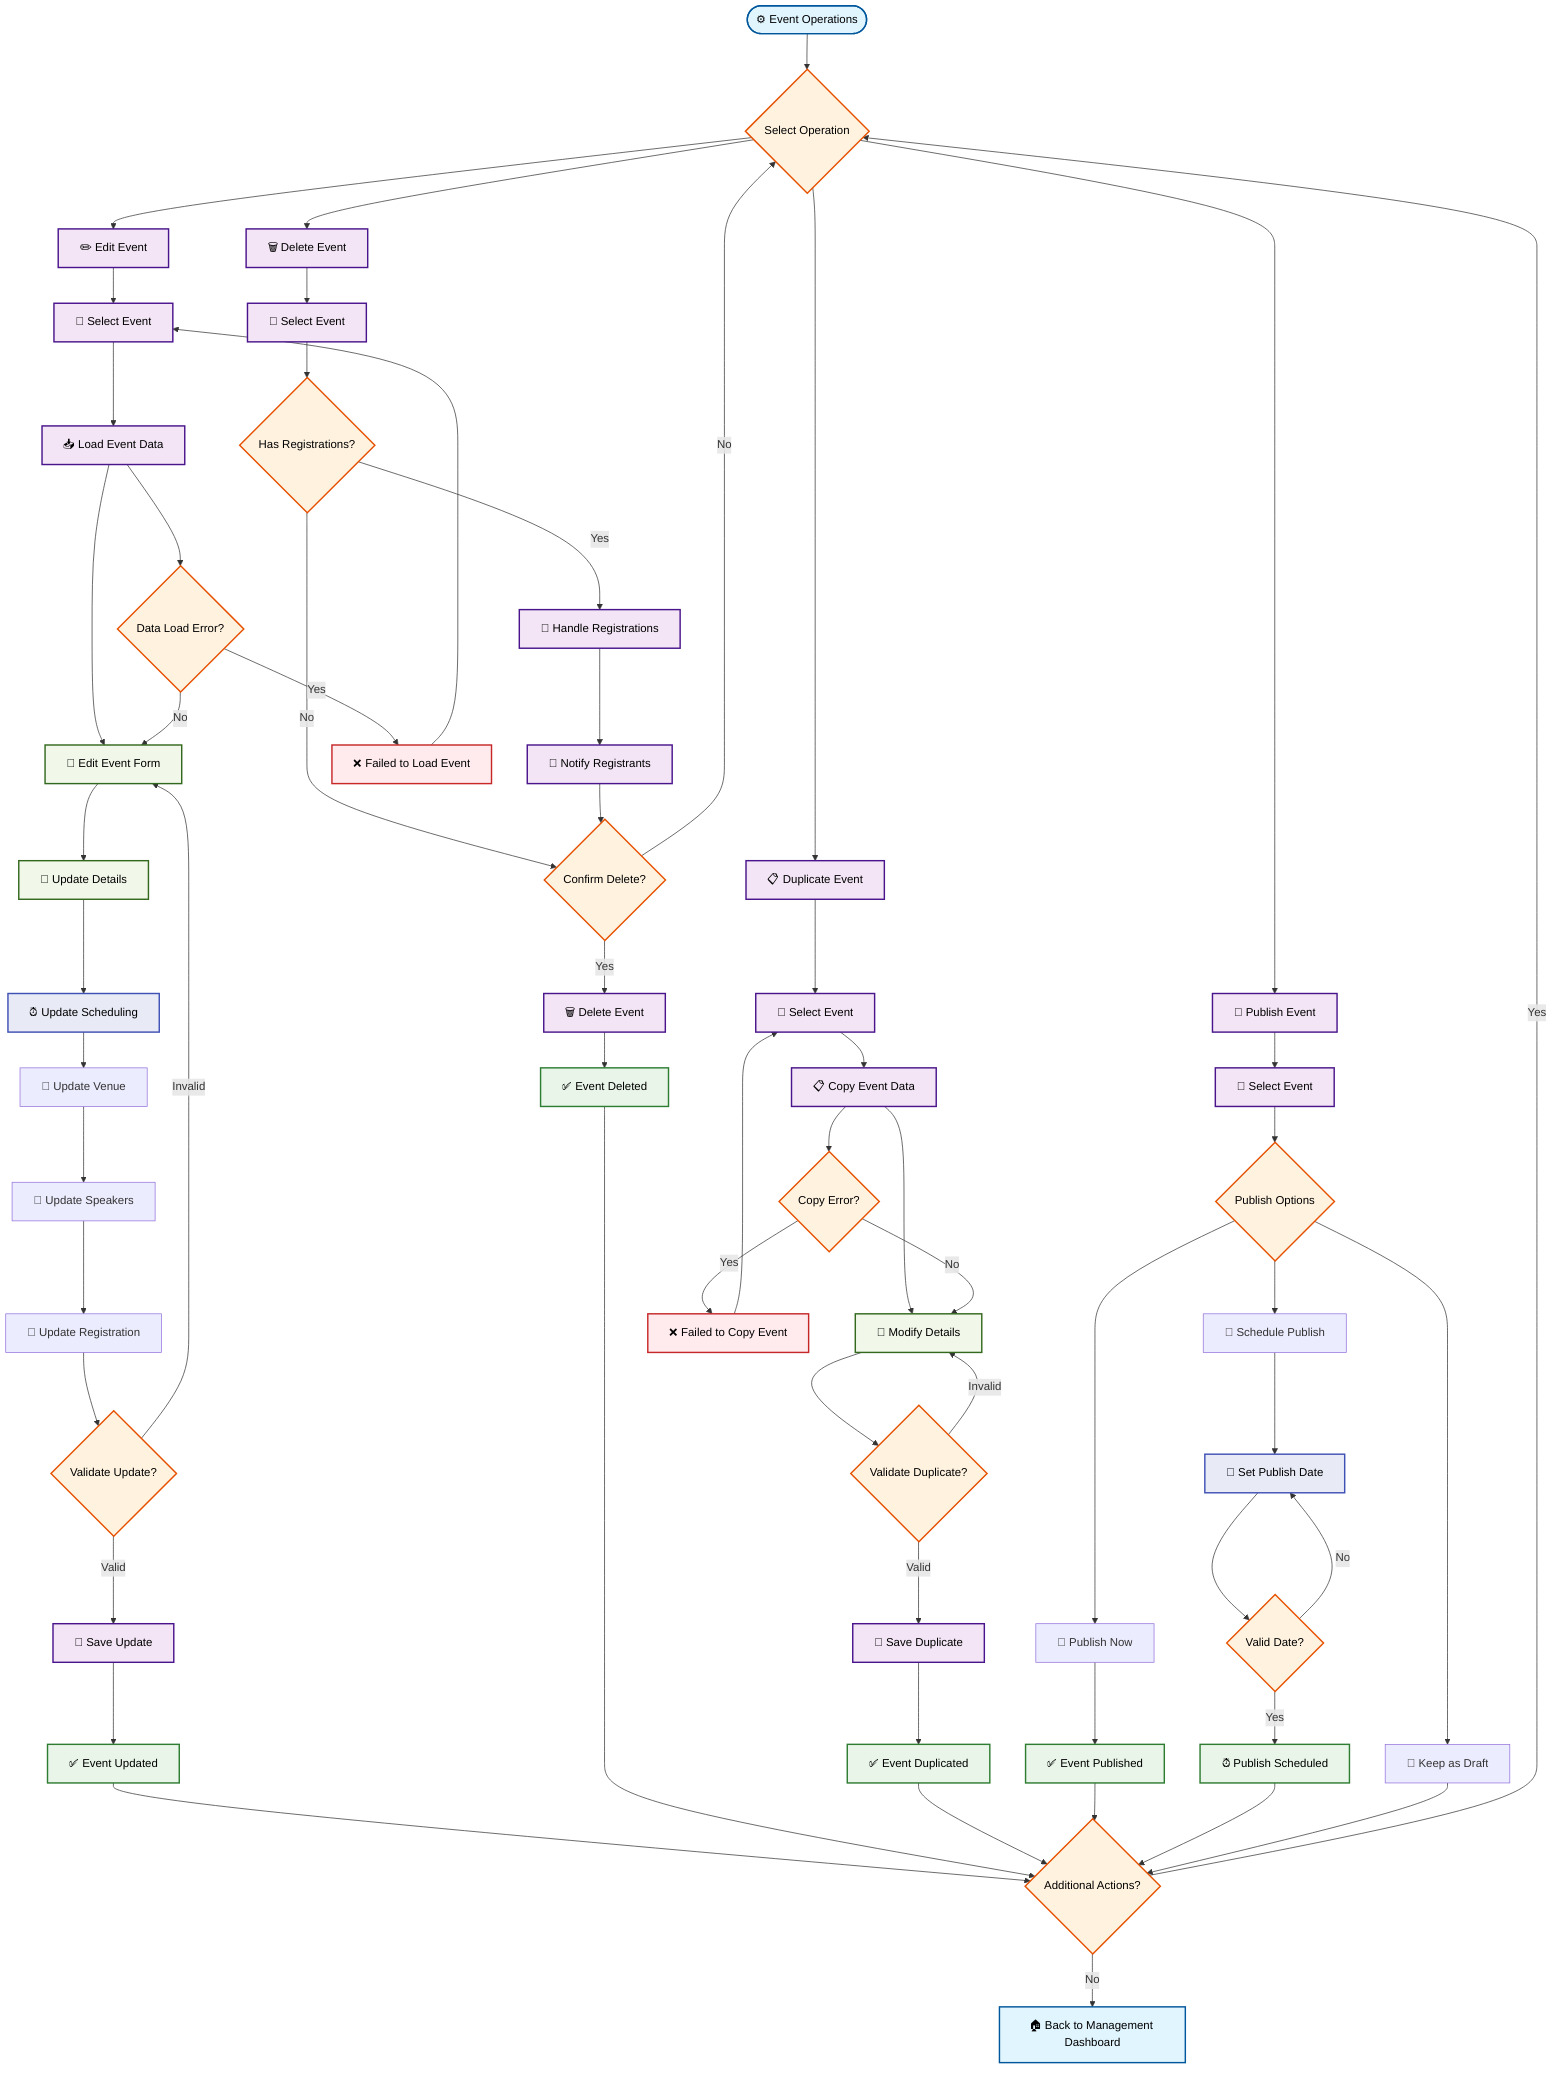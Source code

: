 flowchart TD
    %% Event Operations Flow - Edit, Delete, Duplicate, Publish
    
    Start([⚙️ Event Operations]) --> OperationsMenu{Select Operation}
    
    %% Main Operations
    OperationsMenu --> EditEvent[✏️ Edit Event]
    OperationsMenu --> DeleteEvent[🗑️ Delete Event]
    OperationsMenu --> DuplicateEvent[📋 Duplicate Event]
    OperationsMenu --> PublishEvent[📢 Publish Event]
    
    %% Edit Event Flow
    EditEvent --> SelectEditEvent[🎯 Select Event]
    SelectEditEvent --> LoadEventData[📥 Load Event Data]
    LoadEventData --> EditEventForm[📝 Edit Event Form]
    EditEventForm --> UpdateEventDetails[📝 Update Details]
    UpdateEventDetails --> UpdateScheduling[⏰ Update Scheduling]
    UpdateScheduling --> UpdateVenue[🏢 Update Venue]
    UpdateVenue --> UpdateSpeakers[👤 Update Speakers]
    UpdateSpeakers --> UpdateRegistration[👥 Update Registration]
    UpdateRegistration --> ValidateEventUpdate{Validate Update?}
    ValidateEventUpdate -->|Invalid| EditEventForm
    ValidateEventUpdate -->|Valid| SaveEventUpdate[💾 Save Update]
    SaveEventUpdate --> EventUpdated[✅ Event Updated]
    
    %% Delete Event Flow
    DeleteEvent --> SelectDeleteEvent[🎯 Select Event]
    SelectDeleteEvent --> CheckRegistrations{Has Registrations?}
    CheckRegistrations -->|Yes| HandleRegistrations[👥 Handle Registrations]
    CheckRegistrations -->|No| ConfirmEventDelete{Confirm Delete?}
    HandleRegistrations --> NotifyRegistrants[📧 Notify Registrants]
    NotifyRegistrants --> ConfirmEventDelete
    ConfirmEventDelete -->|No| OperationsMenu
    ConfirmEventDelete -->|Yes| DeleteEventData[🗑️ Delete Event]
    DeleteEventData --> EventDeleted[✅ Event Deleted]
    
    %% Duplicate Event Flow
    DuplicateEvent --> SelectDuplicateEvent[🎯 Select Event]
    SelectDuplicateEvent --> CopyEventData[📋 Copy Event Data]
    CopyEventData --> ModifyDuplicateDetails[📝 Modify Details]
    ModifyDuplicateDetails --> ValidateDuplicate{Validate Duplicate?}
    ValidateDuplicate -->|Invalid| ModifyDuplicateDetails
    ValidateDuplicate -->|Valid| SaveDuplicateEvent[💾 Save Duplicate]
    SaveDuplicateEvent --> EventDuplicated[✅ Event Duplicated]
    
    %% Publish Event Flow
    PublishEvent --> SelectPublishEvent[🎯 Select Event]
    SelectPublishEvent --> PublishOptions{Publish Options}
    PublishOptions --> PublishNow[📢 Publish Now]
    PublishOptions --> SchedulePublish[📅 Schedule Publish]
    PublishOptions --> DraftMode[📝 Keep as Draft]
    
    PublishNow --> EventPublished[✅ Event Published]
    SchedulePublish --> SetPublishDate[📅 Set Publish Date]
    SetPublishDate --> ValidatePublishDate{Valid Date?}
    ValidatePublishDate -->|No| SetPublishDate
    ValidatePublishDate -->|Yes| PublishScheduled[⏰ Publish Scheduled]
    
    %% Additional Operations
    EventUpdated --> AdditionalActions{Additional Actions?}
    EventDeleted --> AdditionalActions
    EventDuplicated --> AdditionalActions
    EventPublished --> AdditionalActions
    PublishScheduled --> AdditionalActions
    DraftMode --> AdditionalActions
    
    AdditionalActions -->|Yes| OperationsMenu
    AdditionalActions -->|No| Dashboard[🏠 Back to Management Dashboard]
    
    %% Error Handling
    LoadEventData --> DataLoadError{Data Load Error?}
    DataLoadError -->|Yes| LoadErrorMessage[❌ Failed to Load Event]
    DataLoadError -->|No| EditEventForm
    LoadErrorMessage --> SelectEditEvent
    
    CopyEventData --> CopyError{Copy Error?}
    CopyError -->|Yes| CopyErrorMessage[❌ Failed to Copy Event]
    CopyError -->|No| ModifyDuplicateDetails
    CopyErrorMessage --> SelectDuplicateEvent
    
    %% Styling
    classDef startEnd fill:#e1f5fe,stroke:#01579b,stroke-width:2px,color:#000
    classDef process fill:#f3e5f5,stroke:#4a148c,stroke-width:2px,color:#000
    classDef decision fill:#fff3e0,stroke:#e65100,stroke-width:2px,color:#000
    classDef success fill:#e8f5e8,stroke:#2e7d32,stroke-width:2px,color:#000
    classDef error fill:#ffebee,stroke:#c62828,stroke-width:2px,color:#000
    classDef form fill:#f1f8e9,stroke:#33691e,stroke-width:2px,color:#000
    classDef schedule fill:#e8eaf6,stroke:#3f51b5,stroke-width:2px,color:#000
    
    class Start,Dashboard startEnd
    class EditEvent,DeleteEvent,DuplicateEvent,PublishEvent,SelectEditEvent,LoadEventData,SelectDeleteEvent,HandleRegistrations,NotifyRegistrants,SelectDuplicateEvent,CopyEventData,SelectPublishEvent,DeleteEventData,SaveEventUpdate,SaveDuplicateEvent process
    class OperationsMenu,ValidateEventUpdate,CheckRegistrations,ConfirmEventDelete,ValidateDuplicate,PublishOptions,ValidatePublishDate,AdditionalActions,DataLoadError,CopyError decision
    class EventUpdated,EventDeleted,EventDuplicated,EventPublished,PublishScheduled success
    class LoadErrorMessage,CopyErrorMessage error
    class EditEventForm,UpdateEventDetails,ModifyDuplicateDetails form
    class UpdateScheduling,SetPublishDate schedule